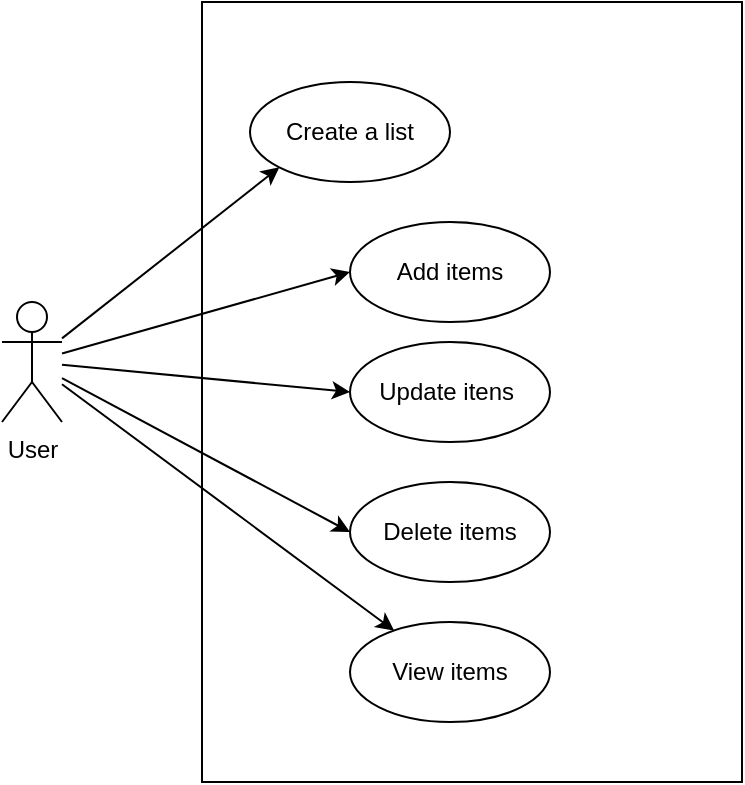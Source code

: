 <mxfile>
    <diagram id="LUrPYcchNgtcc1AnqMbs" name="Page-1">
        <mxGraphModel dx="808" dy="604" grid="1" gridSize="10" guides="1" tooltips="1" connect="1" arrows="1" fold="1" page="1" pageScale="1" pageWidth="827" pageHeight="1169" math="0" shadow="0">
            <root>
                <mxCell id="0"/>
                <mxCell id="1" parent="0"/>
                <mxCell id="2" value="" style="rounded=0;whiteSpace=wrap;html=1;fillColor=none;" vertex="1" parent="1">
                    <mxGeometry x="290" y="130" width="270" height="390" as="geometry"/>
                </mxCell>
                <mxCell id="13" style="edgeStyle=none;html=1;entryX=0;entryY=1;entryDx=0;entryDy=0;" edge="1" parent="1" source="3" target="6">
                    <mxGeometry relative="1" as="geometry"/>
                </mxCell>
                <mxCell id="14" style="edgeStyle=none;html=1;entryX=0;entryY=0.5;entryDx=0;entryDy=0;" edge="1" parent="1" source="3" target="7">
                    <mxGeometry relative="1" as="geometry"/>
                </mxCell>
                <mxCell id="15" style="edgeStyle=none;html=1;entryX=0;entryY=0.5;entryDx=0;entryDy=0;" edge="1" parent="1" source="3" target="8">
                    <mxGeometry relative="1" as="geometry"/>
                </mxCell>
                <mxCell id="16" style="edgeStyle=none;html=1;entryX=0;entryY=0.5;entryDx=0;entryDy=0;" edge="1" parent="1" source="3" target="9">
                    <mxGeometry relative="1" as="geometry"/>
                </mxCell>
                <mxCell id="17" style="edgeStyle=none;html=1;" edge="1" parent="1" source="3" target="10">
                    <mxGeometry relative="1" as="geometry"/>
                </mxCell>
                <mxCell id="3" value="User" style="shape=umlActor;verticalLabelPosition=bottom;verticalAlign=top;html=1;outlineConnect=0;fillColor=none;" vertex="1" parent="1">
                    <mxGeometry x="190" y="280" width="30" height="60" as="geometry"/>
                </mxCell>
                <mxCell id="6" value="Create a list" style="ellipse;whiteSpace=wrap;html=1;fillColor=none;" vertex="1" parent="1">
                    <mxGeometry x="314" y="170" width="100" height="50" as="geometry"/>
                </mxCell>
                <mxCell id="7" value="Add items" style="ellipse;whiteSpace=wrap;html=1;fillColor=none;" vertex="1" parent="1">
                    <mxGeometry x="364" y="240" width="100" height="50" as="geometry"/>
                </mxCell>
                <mxCell id="8" value="Update itens&amp;nbsp;" style="ellipse;whiteSpace=wrap;html=1;fillColor=none;" vertex="1" parent="1">
                    <mxGeometry x="364" y="300" width="100" height="50" as="geometry"/>
                </mxCell>
                <mxCell id="9" value="Delete items" style="ellipse;whiteSpace=wrap;html=1;fillColor=none;" vertex="1" parent="1">
                    <mxGeometry x="364" y="370" width="100" height="50" as="geometry"/>
                </mxCell>
                <mxCell id="10" value="View items" style="ellipse;whiteSpace=wrap;html=1;fillColor=none;" vertex="1" parent="1">
                    <mxGeometry x="364" y="440" width="100" height="50" as="geometry"/>
                </mxCell>
            </root>
        </mxGraphModel>
    </diagram>
</mxfile>